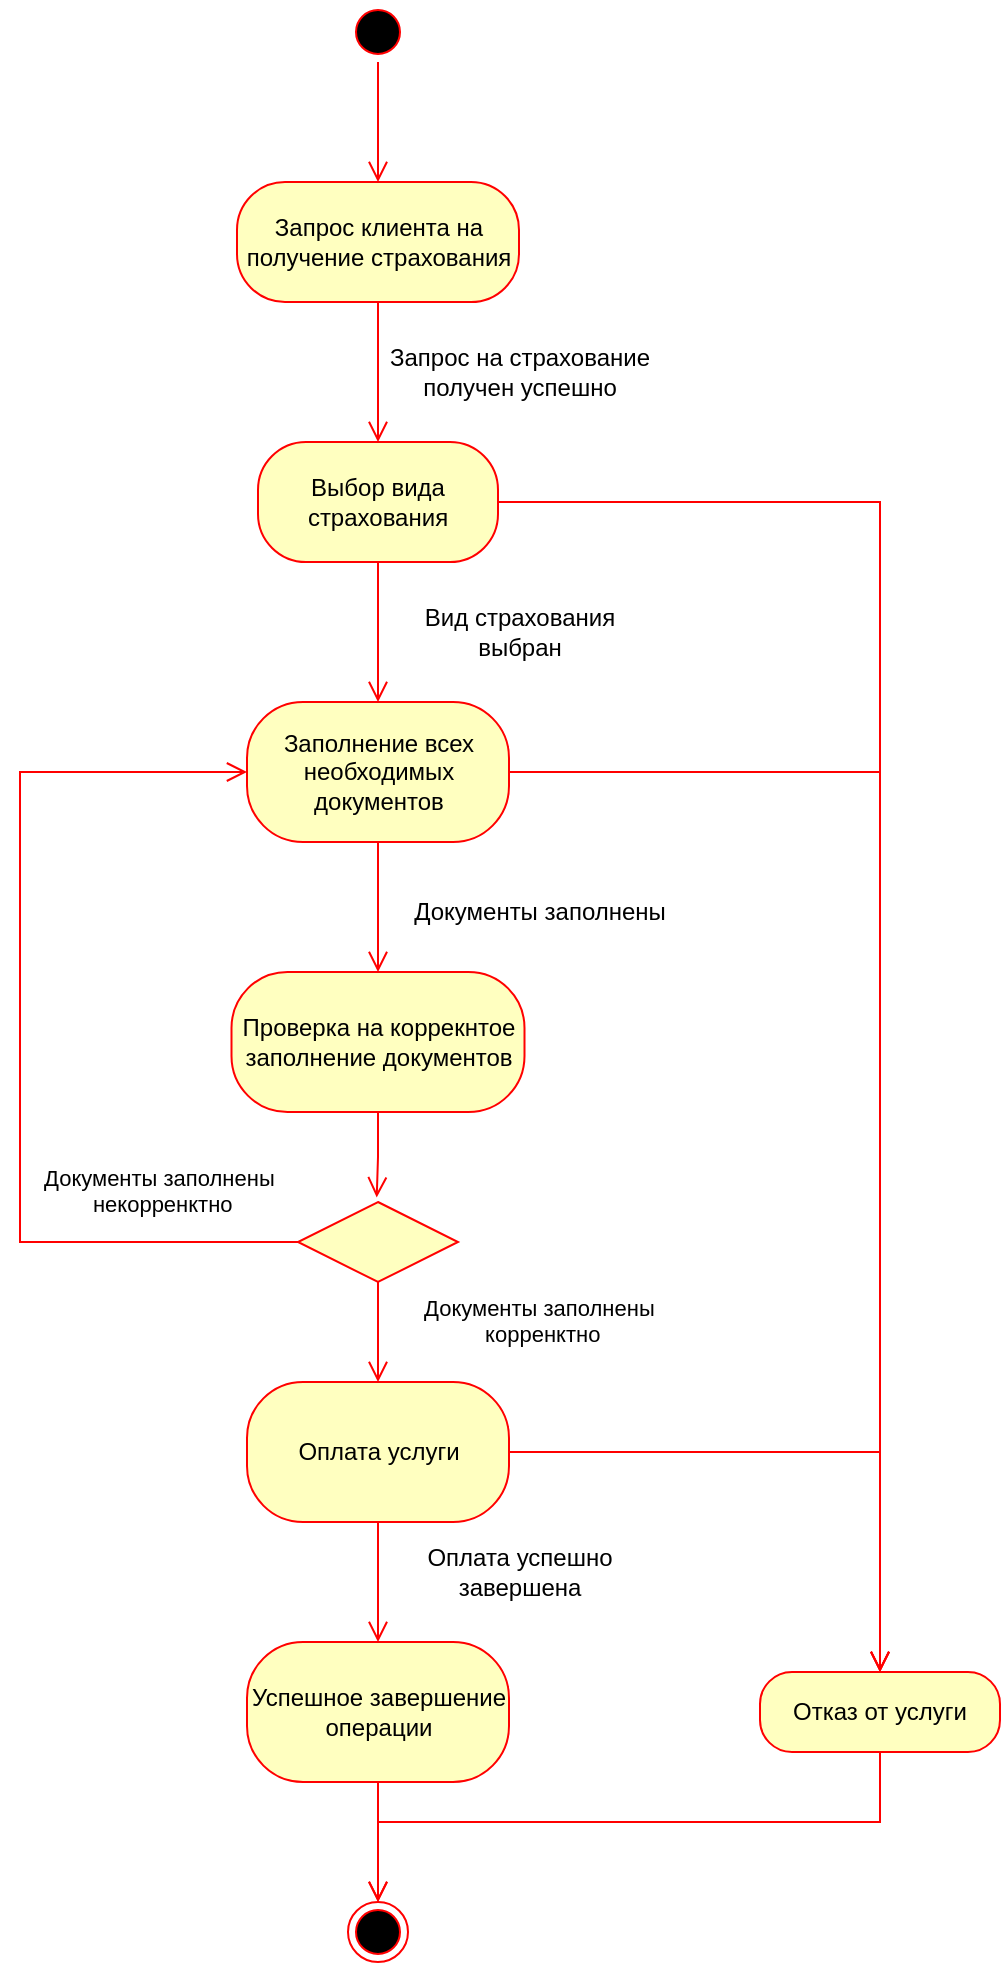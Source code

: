 <mxfile version="24.2.2" type="github">
  <diagram name="Страница — 1" id="xw6INEBZqe7yaSelT1bh">
    <mxGraphModel dx="2403" dy="1312" grid="1" gridSize="10" guides="1" tooltips="1" connect="1" arrows="1" fold="1" page="1" pageScale="1" pageWidth="827" pageHeight="1169" math="0" shadow="0">
      <root>
        <mxCell id="0" />
        <mxCell id="1" parent="0" />
        <mxCell id="CxhCyQYcql8QI4hYtWuE-1" value="" style="ellipse;html=1;shape=startState;fillColor=#000000;strokeColor=#ff0000;" vertex="1" parent="1">
          <mxGeometry x="414" y="30" width="30" height="30" as="geometry" />
        </mxCell>
        <mxCell id="CxhCyQYcql8QI4hYtWuE-2" value="" style="edgeStyle=orthogonalEdgeStyle;html=1;verticalAlign=bottom;endArrow=open;endSize=8;strokeColor=#ff0000;rounded=0;exitX=0.5;exitY=1;exitDx=0;exitDy=0;entryX=0.5;entryY=0;entryDx=0;entryDy=0;" edge="1" source="CxhCyQYcql8QI4hYtWuE-1" parent="1" target="CxhCyQYcql8QI4hYtWuE-3">
          <mxGeometry relative="1" as="geometry">
            <mxPoint x="430" y="150" as="targetPoint" />
            <mxPoint x="390" y="60" as="sourcePoint" />
            <Array as="points" />
          </mxGeometry>
        </mxCell>
        <mxCell id="CxhCyQYcql8QI4hYtWuE-3" value="Запрос клиента на получение страхования" style="rounded=1;whiteSpace=wrap;html=1;arcSize=40;fontColor=#000000;fillColor=#ffffc0;strokeColor=#ff0000;" vertex="1" parent="1">
          <mxGeometry x="358.5" y="120" width="141" height="60" as="geometry" />
        </mxCell>
        <mxCell id="CxhCyQYcql8QI4hYtWuE-4" value="" style="edgeStyle=orthogonalEdgeStyle;html=1;verticalAlign=bottom;endArrow=open;endSize=8;strokeColor=#ff0000;rounded=0;entryX=0.5;entryY=0;entryDx=0;entryDy=0;" edge="1" source="CxhCyQYcql8QI4hYtWuE-3" parent="1" target="CxhCyQYcql8QI4hYtWuE-5">
          <mxGeometry relative="1" as="geometry">
            <mxPoint x="430" y="210" as="targetPoint" />
            <Array as="points" />
          </mxGeometry>
        </mxCell>
        <mxCell id="CxhCyQYcql8QI4hYtWuE-5" value="Выбор вида страхования" style="rounded=1;whiteSpace=wrap;html=1;arcSize=40;fontColor=#000000;fillColor=#ffffc0;strokeColor=#ff0000;" vertex="1" parent="1">
          <mxGeometry x="369" y="250" width="120" height="60" as="geometry" />
        </mxCell>
        <mxCell id="CxhCyQYcql8QI4hYtWuE-6" value="" style="edgeStyle=orthogonalEdgeStyle;html=1;verticalAlign=bottom;endArrow=open;endSize=8;strokeColor=#ff0000;rounded=0;entryX=0.5;entryY=0;entryDx=0;entryDy=0;" edge="1" source="CxhCyQYcql8QI4hYtWuE-5" parent="1" target="CxhCyQYcql8QI4hYtWuE-7">
          <mxGeometry relative="1" as="geometry">
            <mxPoint x="429" y="340" as="targetPoint" />
          </mxGeometry>
        </mxCell>
        <mxCell id="CxhCyQYcql8QI4hYtWuE-7" value="Заполнение всех необходимых документов" style="rounded=1;whiteSpace=wrap;html=1;arcSize=40;fontColor=#000000;fillColor=#ffffc0;strokeColor=#ff0000;" vertex="1" parent="1">
          <mxGeometry x="363.5" y="380" width="131" height="70" as="geometry" />
        </mxCell>
        <mxCell id="CxhCyQYcql8QI4hYtWuE-8" value="Проверка на коррекнтое заполнение документов" style="rounded=1;whiteSpace=wrap;html=1;arcSize=40;fontColor=#000000;fillColor=#ffffc0;strokeColor=#ff0000;" vertex="1" parent="1">
          <mxGeometry x="355.75" y="515" width="146.5" height="70" as="geometry" />
        </mxCell>
        <mxCell id="CxhCyQYcql8QI4hYtWuE-10" value="" style="edgeStyle=orthogonalEdgeStyle;html=1;verticalAlign=bottom;endArrow=open;endSize=8;strokeColor=#ff0000;rounded=0;entryX=0.5;entryY=0;entryDx=0;entryDy=0;exitX=0.5;exitY=1;exitDx=0;exitDy=0;" edge="1" parent="1" source="CxhCyQYcql8QI4hYtWuE-7" target="CxhCyQYcql8QI4hYtWuE-8">
          <mxGeometry relative="1" as="geometry">
            <mxPoint x="428.8" y="540" as="targetPoint" />
            <mxPoint x="428.8" y="470" as="sourcePoint" />
          </mxGeometry>
        </mxCell>
        <mxCell id="CxhCyQYcql8QI4hYtWuE-12" value="" style="rhombus;whiteSpace=wrap;html=1;fontColor=#000000;fillColor=#ffffc0;strokeColor=#ff0000;" vertex="1" parent="1">
          <mxGeometry x="389" y="630" width="80" height="40" as="geometry" />
        </mxCell>
        <mxCell id="CxhCyQYcql8QI4hYtWuE-13" value="Документы заполнены&amp;nbsp;&lt;div&gt;&amp;nbsp; &amp;nbsp; &amp;nbsp; &amp;nbsp; некорренктно&lt;/div&gt;" style="edgeStyle=orthogonalEdgeStyle;html=1;align=left;verticalAlign=bottom;endArrow=open;endSize=8;strokeColor=#ff0000;rounded=0;exitX=0;exitY=0.5;exitDx=0;exitDy=0;entryX=0;entryY=0.5;entryDx=0;entryDy=0;" edge="1" source="CxhCyQYcql8QI4hYtWuE-12" parent="1" target="CxhCyQYcql8QI4hYtWuE-7">
          <mxGeometry x="-0.389" y="-10" relative="1" as="geometry">
            <mxPoint x="560" y="640" as="targetPoint" />
            <Array as="points">
              <mxPoint x="250" y="650" />
              <mxPoint x="250" y="415" />
            </Array>
            <mxPoint as="offset" />
          </mxGeometry>
        </mxCell>
        <mxCell id="CxhCyQYcql8QI4hYtWuE-14" value="Документы заполнены&amp;nbsp;&lt;div&gt;&amp;nbsp; &amp;nbsp; &amp;nbsp; &amp;nbsp; &amp;nbsp; корренктно&lt;/div&gt;" style="edgeStyle=orthogonalEdgeStyle;html=1;align=left;verticalAlign=top;endArrow=open;endSize=8;strokeColor=#ff0000;rounded=0;entryX=0.5;entryY=0;entryDx=0;entryDy=0;" edge="1" source="CxhCyQYcql8QI4hYtWuE-12" parent="1" target="CxhCyQYcql8QI4hYtWuE-16">
          <mxGeometry x="-1" y="21" relative="1" as="geometry">
            <mxPoint x="430" y="720" as="targetPoint" />
            <Array as="points">
              <mxPoint x="429" y="700" />
              <mxPoint x="429" y="700" />
            </Array>
            <mxPoint as="offset" />
          </mxGeometry>
        </mxCell>
        <mxCell id="CxhCyQYcql8QI4hYtWuE-15" value="" style="edgeStyle=orthogonalEdgeStyle;html=1;verticalAlign=bottom;endArrow=open;endSize=8;strokeColor=#ff0000;rounded=0;exitX=0.5;exitY=1;exitDx=0;exitDy=0;entryX=0.492;entryY=-0.057;entryDx=0;entryDy=0;entryPerimeter=0;" edge="1" parent="1" source="CxhCyQYcql8QI4hYtWuE-8" target="CxhCyQYcql8QI4hYtWuE-12">
          <mxGeometry relative="1" as="geometry">
            <mxPoint x="430" y="610" as="targetPoint" />
            <mxPoint x="429" y="595" as="sourcePoint" />
            <Array as="points" />
          </mxGeometry>
        </mxCell>
        <mxCell id="CxhCyQYcql8QI4hYtWuE-16" value="Оплата услуги" style="rounded=1;whiteSpace=wrap;html=1;arcSize=40;fontColor=#000000;fillColor=#ffffc0;strokeColor=#ff0000;" vertex="1" parent="1">
          <mxGeometry x="363.5" y="720" width="131" height="70" as="geometry" />
        </mxCell>
        <mxCell id="CxhCyQYcql8QI4hYtWuE-17" value="Успешное завершение операции" style="rounded=1;whiteSpace=wrap;html=1;arcSize=40;fontColor=#000000;fillColor=#ffffc0;strokeColor=#ff0000;" vertex="1" parent="1">
          <mxGeometry x="363.5" y="850" width="131" height="70" as="geometry" />
        </mxCell>
        <mxCell id="CxhCyQYcql8QI4hYtWuE-18" value="" style="edgeStyle=orthogonalEdgeStyle;html=1;align=left;verticalAlign=top;endArrow=open;endSize=8;strokeColor=#ff0000;rounded=0;exitX=0.5;exitY=1;exitDx=0;exitDy=0;entryX=0.5;entryY=0;entryDx=0;entryDy=0;" edge="1" parent="1" source="CxhCyQYcql8QI4hYtWuE-16" target="CxhCyQYcql8QI4hYtWuE-17">
          <mxGeometry x="-0.344" y="21" relative="1" as="geometry">
            <mxPoint x="428" y="830" as="targetPoint" />
            <mxPoint x="428.41" y="810" as="sourcePoint" />
            <Array as="points">
              <mxPoint x="429" y="830" />
              <mxPoint x="429" y="830" />
            </Array>
            <mxPoint as="offset" />
          </mxGeometry>
        </mxCell>
        <mxCell id="CxhCyQYcql8QI4hYtWuE-19" value="" style="ellipse;html=1;shape=endState;fillColor=#000000;strokeColor=#ff0000;" vertex="1" parent="1">
          <mxGeometry x="414" y="980" width="30" height="30" as="geometry" />
        </mxCell>
        <mxCell id="CxhCyQYcql8QI4hYtWuE-20" value="" style="edgeStyle=orthogonalEdgeStyle;html=1;align=left;verticalAlign=top;endArrow=open;endSize=8;strokeColor=#ff0000;rounded=0;exitX=0.508;exitY=1;exitDx=0;exitDy=0;exitPerimeter=0;entryX=0.5;entryY=0;entryDx=0;entryDy=0;" edge="1" parent="1" source="CxhCyQYcql8QI4hYtWuE-17" target="CxhCyQYcql8QI4hYtWuE-19">
          <mxGeometry x="-0.344" y="21" relative="1" as="geometry">
            <mxPoint x="429" y="970" as="targetPoint" />
            <mxPoint x="428.82" y="920" as="sourcePoint" />
            <Array as="points">
              <mxPoint x="429" y="920" />
            </Array>
            <mxPoint as="offset" />
          </mxGeometry>
        </mxCell>
        <mxCell id="CxhCyQYcql8QI4hYtWuE-21" value="Отказ от услуги" style="rounded=1;whiteSpace=wrap;html=1;arcSize=40;fontColor=#000000;fillColor=#ffffc0;strokeColor=#ff0000;" vertex="1" parent="1">
          <mxGeometry x="620" y="865" width="120" height="40" as="geometry" />
        </mxCell>
        <mxCell id="CxhCyQYcql8QI4hYtWuE-22" value="" style="edgeStyle=orthogonalEdgeStyle;html=1;verticalAlign=bottom;endArrow=open;endSize=8;strokeColor=#ff0000;rounded=0;exitX=0.5;exitY=1;exitDx=0;exitDy=0;entryX=0.5;entryY=0;entryDx=0;entryDy=0;" edge="1" source="CxhCyQYcql8QI4hYtWuE-21" parent="1" target="CxhCyQYcql8QI4hYtWuE-19">
          <mxGeometry relative="1" as="geometry">
            <mxPoint x="560" y="970" as="targetPoint" />
            <Array as="points">
              <mxPoint x="680" y="940" />
              <mxPoint x="429" y="940" />
            </Array>
          </mxGeometry>
        </mxCell>
        <mxCell id="CxhCyQYcql8QI4hYtWuE-24" value="" style="edgeStyle=orthogonalEdgeStyle;html=1;verticalAlign=bottom;endArrow=open;endSize=8;strokeColor=#ff0000;rounded=0;entryX=0.5;entryY=0;entryDx=0;entryDy=0;exitX=1;exitY=0.5;exitDx=0;exitDy=0;" edge="1" parent="1" source="CxhCyQYcql8QI4hYtWuE-7" target="CxhCyQYcql8QI4hYtWuE-21">
          <mxGeometry relative="1" as="geometry">
            <mxPoint x="560" y="505" as="targetPoint" />
            <mxPoint x="560" y="440" as="sourcePoint" />
          </mxGeometry>
        </mxCell>
        <mxCell id="CxhCyQYcql8QI4hYtWuE-25" value="" style="edgeStyle=orthogonalEdgeStyle;html=1;verticalAlign=bottom;endArrow=open;endSize=8;strokeColor=#ff0000;rounded=0;exitX=1;exitY=0.5;exitDx=0;exitDy=0;entryX=0.5;entryY=0;entryDx=0;entryDy=0;" edge="1" parent="1" source="CxhCyQYcql8QI4hYtWuE-5" target="CxhCyQYcql8QI4hYtWuE-21">
          <mxGeometry relative="1" as="geometry">
            <mxPoint x="680" y="490" as="targetPoint" />
            <mxPoint x="505" y="425" as="sourcePoint" />
          </mxGeometry>
        </mxCell>
        <mxCell id="CxhCyQYcql8QI4hYtWuE-26" value="" style="edgeStyle=orthogonalEdgeStyle;html=1;verticalAlign=bottom;endArrow=open;endSize=8;strokeColor=#ff0000;rounded=0;exitX=1;exitY=0.5;exitDx=0;exitDy=0;entryX=0.5;entryY=0;entryDx=0;entryDy=0;" edge="1" parent="1" source="CxhCyQYcql8QI4hYtWuE-16" target="CxhCyQYcql8QI4hYtWuE-21">
          <mxGeometry relative="1" as="geometry">
            <mxPoint x="680" y="850" as="targetPoint" />
            <mxPoint x="499" y="290" as="sourcePoint" />
          </mxGeometry>
        </mxCell>
        <mxCell id="CxhCyQYcql8QI4hYtWuE-27" value="Запрос на страхование получен успешно" style="text;html=1;align=center;verticalAlign=middle;whiteSpace=wrap;rounded=0;" vertex="1" parent="1">
          <mxGeometry x="430" y="200" width="140" height="30" as="geometry" />
        </mxCell>
        <mxCell id="CxhCyQYcql8QI4hYtWuE-28" value="Вид страхования выбран" style="text;html=1;align=center;verticalAlign=middle;whiteSpace=wrap;rounded=0;" vertex="1" parent="1">
          <mxGeometry x="430" y="330" width="140" height="30" as="geometry" />
        </mxCell>
        <mxCell id="CxhCyQYcql8QI4hYtWuE-29" value="Документы заполнены" style="text;html=1;align=center;verticalAlign=middle;whiteSpace=wrap;rounded=0;" vertex="1" parent="1">
          <mxGeometry x="440" y="470" width="140" height="30" as="geometry" />
        </mxCell>
        <mxCell id="CxhCyQYcql8QI4hYtWuE-32" value="Оплата успешно завершена" style="text;html=1;align=center;verticalAlign=middle;whiteSpace=wrap;rounded=0;" vertex="1" parent="1">
          <mxGeometry x="430" y="800" width="140" height="30" as="geometry" />
        </mxCell>
      </root>
    </mxGraphModel>
  </diagram>
</mxfile>
